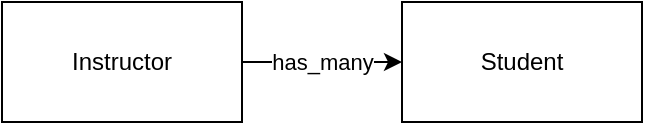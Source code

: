 <mxfile>
    <diagram id="18YJ6mUrMzns_sbgJR3R" name="Page-1">
        <mxGraphModel dx="595" dy="627" grid="1" gridSize="10" guides="1" tooltips="1" connect="1" arrows="1" fold="1" page="1" pageScale="1" pageWidth="850" pageHeight="1100" math="0" shadow="0">
            <root>
                <mxCell id="0"/>
                <mxCell id="1" parent="0"/>
                <mxCell id="4" value="" style="edgeStyle=none;html=1;" edge="1" parent="1" source="2" target="3">
                    <mxGeometry relative="1" as="geometry"/>
                </mxCell>
                <mxCell id="5" value="has_many" style="edgeLabel;html=1;align=center;verticalAlign=middle;resizable=0;points=[];" vertex="1" connectable="0" parent="4">
                    <mxGeometry x="-0.25" relative="1" as="geometry">
                        <mxPoint x="10" as="offset"/>
                    </mxGeometry>
                </mxCell>
                <mxCell id="2" value="Instructor" style="whiteSpace=wrap;html=1;" vertex="1" parent="1">
                    <mxGeometry x="250" y="290" width="120" height="60" as="geometry"/>
                </mxCell>
                <mxCell id="3" value="Student" style="whiteSpace=wrap;html=1;" vertex="1" parent="1">
                    <mxGeometry x="450" y="290" width="120" height="60" as="geometry"/>
                </mxCell>
            </root>
        </mxGraphModel>
    </diagram>
</mxfile>